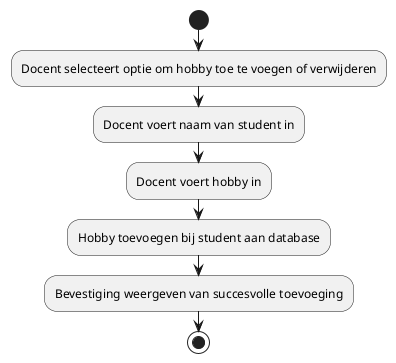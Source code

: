 @startuml

start  
:Docent selecteert optie om hobby toe te voegen of verwijderen;  
:Docent voert naam van student in;
:Docent voert hobby in;  
:Hobby toevoegen bij student aan database;  
:Bevestiging weergeven van succesvolle toevoeging;  
stop  

@enduml

